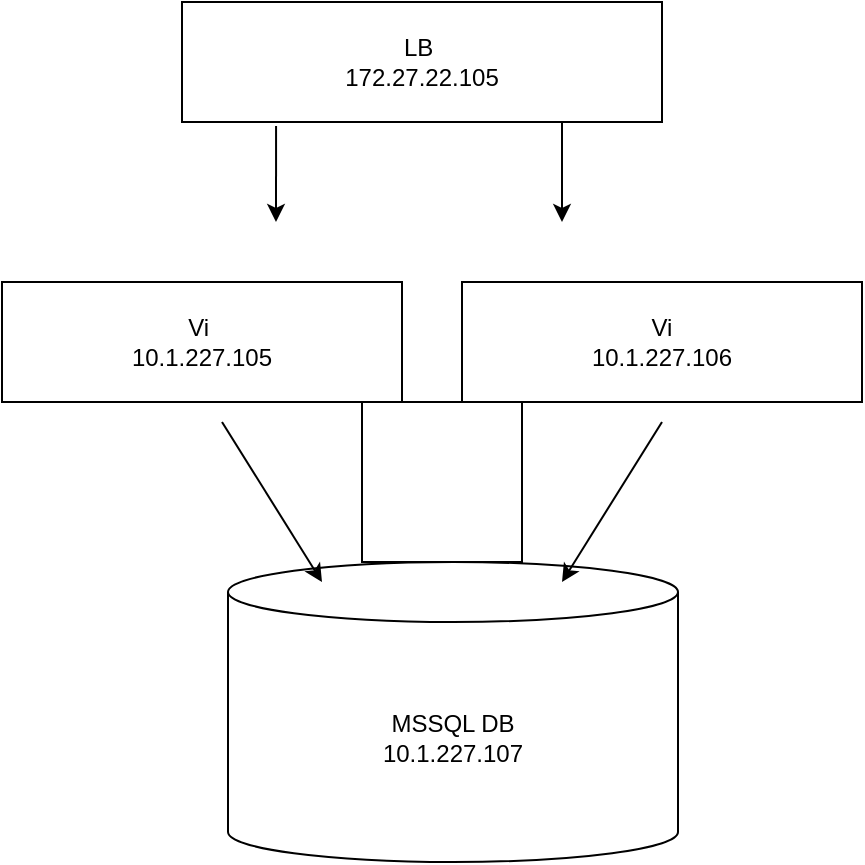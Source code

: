 <mxfile version="24.4.15" type="github">
  <diagram name="Page-1" id="VSWhoGLParrLKaTzu1sn">
    <mxGraphModel dx="880" dy="468" grid="1" gridSize="10" guides="1" tooltips="1" connect="1" arrows="1" fold="1" page="1" pageScale="1" pageWidth="850" pageHeight="1100" math="0" shadow="0">
      <root>
        <mxCell id="0" />
        <mxCell id="1" parent="0" />
        <mxCell id="3G6LltM5kqeiDpir_suv-3" value="LB&amp;nbsp;&lt;br&gt;172.27.22.105" style="rounded=0;whiteSpace=wrap;html=1;" vertex="1" parent="1">
          <mxGeometry x="290" y="110" width="240" height="60" as="geometry" />
        </mxCell>
        <mxCell id="3G6LltM5kqeiDpir_suv-4" value="Vi&amp;nbsp;&lt;br&gt;10.1.227.105" style="rounded=0;whiteSpace=wrap;html=1;" vertex="1" parent="1">
          <mxGeometry x="200" y="250" width="200" height="60" as="geometry" />
        </mxCell>
        <mxCell id="3G6LltM5kqeiDpir_suv-6" value="Vi&lt;br&gt;10.1.227.106" style="rounded=0;whiteSpace=wrap;html=1;" vertex="1" parent="1">
          <mxGeometry x="430" y="250" width="200" height="60" as="geometry" />
        </mxCell>
        <mxCell id="3G6LltM5kqeiDpir_suv-7" value="MSSQL DB&lt;br&gt;10.1.227.107" style="shape=cylinder3;whiteSpace=wrap;html=1;boundedLbl=1;backgroundOutline=1;size=15;" vertex="1" parent="1">
          <mxGeometry x="313" y="390" width="225" height="150" as="geometry" />
        </mxCell>
        <mxCell id="3G6LltM5kqeiDpir_suv-9" value="" style="endArrow=classic;html=1;rounded=0;" edge="1" parent="1">
          <mxGeometry width="50" height="50" relative="1" as="geometry">
            <mxPoint x="480" y="170" as="sourcePoint" />
            <mxPoint x="480" y="220" as="targetPoint" />
          </mxGeometry>
        </mxCell>
        <mxCell id="3G6LltM5kqeiDpir_suv-10" value="" style="endArrow=classic;html=1;rounded=0;exitX=0.196;exitY=1.033;exitDx=0;exitDy=0;exitPerimeter=0;" edge="1" parent="1" source="3G6LltM5kqeiDpir_suv-3">
          <mxGeometry width="50" height="50" relative="1" as="geometry">
            <mxPoint x="340" y="160" as="sourcePoint" />
            <mxPoint x="337" y="220" as="targetPoint" />
          </mxGeometry>
        </mxCell>
        <mxCell id="3G6LltM5kqeiDpir_suv-11" value="" style="endArrow=classic;html=1;rounded=0;" edge="1" parent="1">
          <mxGeometry width="50" height="50" relative="1" as="geometry">
            <mxPoint x="310" y="320" as="sourcePoint" />
            <mxPoint x="360" y="400" as="targetPoint" />
          </mxGeometry>
        </mxCell>
        <mxCell id="3G6LltM5kqeiDpir_suv-12" value="" style="endArrow=classic;html=1;rounded=0;" edge="1" parent="1">
          <mxGeometry width="50" height="50" relative="1" as="geometry">
            <mxPoint x="530" y="320" as="sourcePoint" />
            <mxPoint x="480" y="400" as="targetPoint" />
          </mxGeometry>
        </mxCell>
        <mxCell id="3G6LltM5kqeiDpir_suv-13" value="" style="whiteSpace=wrap;html=1;aspect=fixed;" vertex="1" parent="1">
          <mxGeometry x="380" y="310" width="80" height="80" as="geometry" />
        </mxCell>
      </root>
    </mxGraphModel>
  </diagram>
</mxfile>
